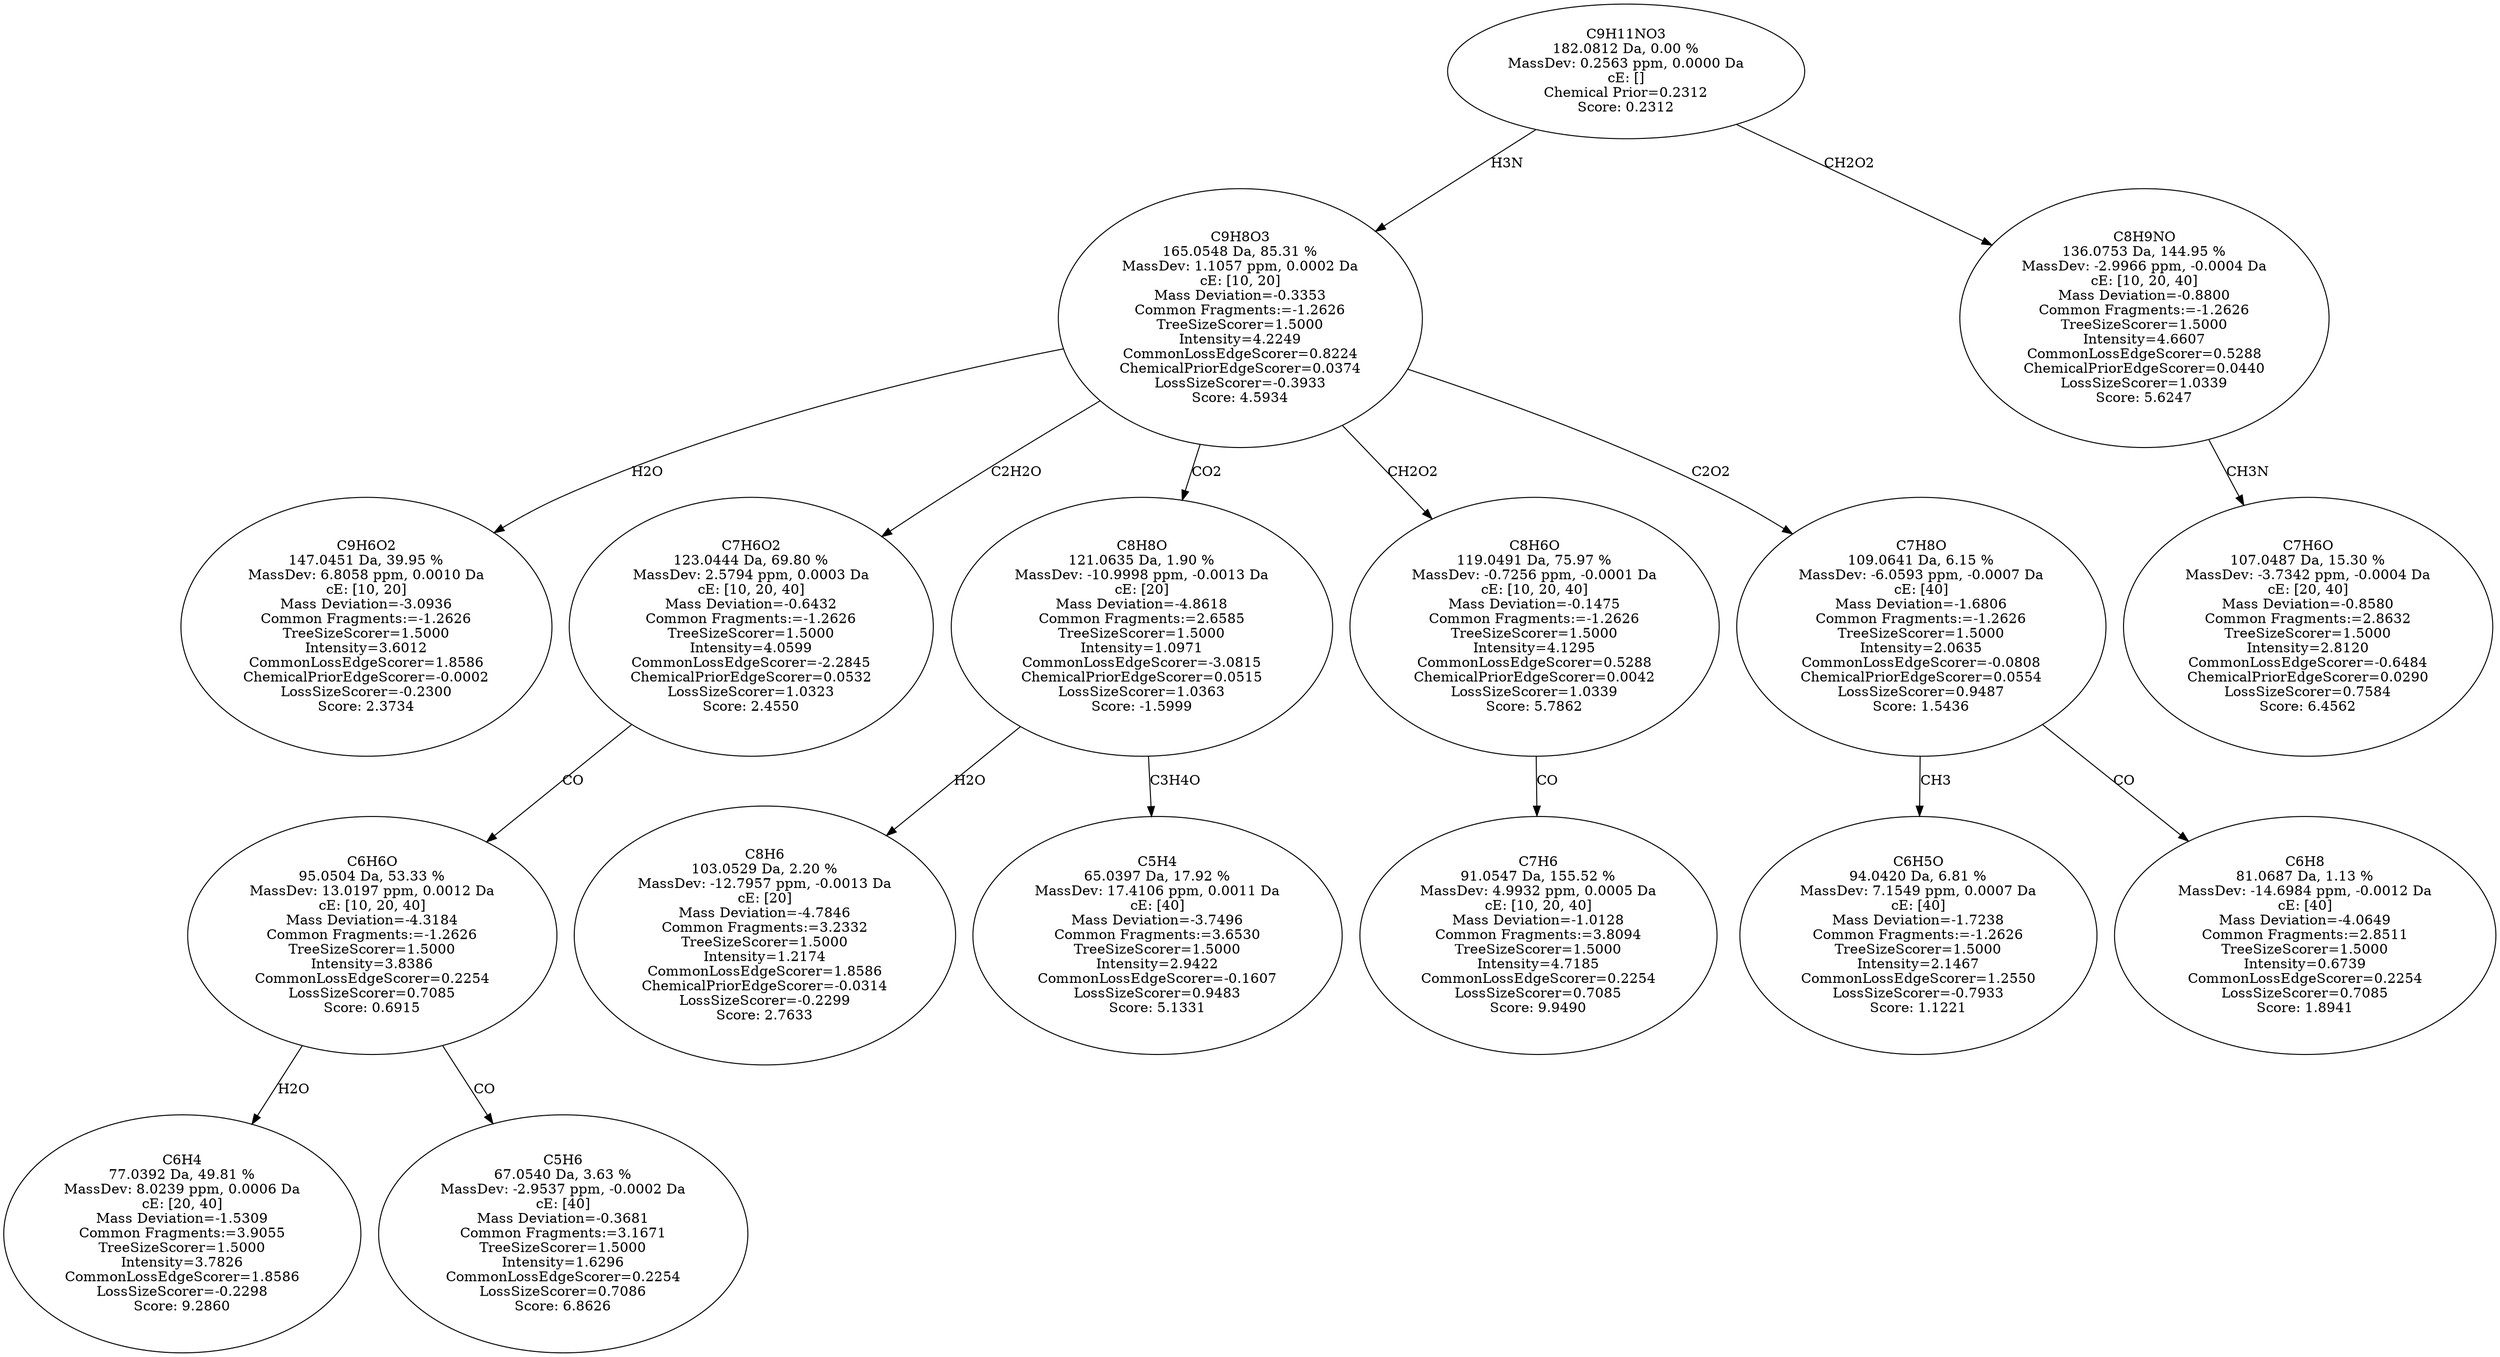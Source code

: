 strict digraph {
v1 [label="C9H6O2\n147.0451 Da, 39.95 %\nMassDev: 6.8058 ppm, 0.0010 Da\ncE: [10, 20]\nMass Deviation=-3.0936\nCommon Fragments:=-1.2626\nTreeSizeScorer=1.5000\nIntensity=3.6012\nCommonLossEdgeScorer=1.8586\nChemicalPriorEdgeScorer=-0.0002\nLossSizeScorer=-0.2300\nScore: 2.3734"];
v2 [label="C6H4\n77.0392 Da, 49.81 %\nMassDev: 8.0239 ppm, 0.0006 Da\ncE: [20, 40]\nMass Deviation=-1.5309\nCommon Fragments:=3.9055\nTreeSizeScorer=1.5000\nIntensity=3.7826\nCommonLossEdgeScorer=1.8586\nLossSizeScorer=-0.2298\nScore: 9.2860"];
v3 [label="C5H6\n67.0540 Da, 3.63 %\nMassDev: -2.9537 ppm, -0.0002 Da\ncE: [40]\nMass Deviation=-0.3681\nCommon Fragments:=3.1671\nTreeSizeScorer=1.5000\nIntensity=1.6296\nCommonLossEdgeScorer=0.2254\nLossSizeScorer=0.7086\nScore: 6.8626"];
v4 [label="C6H6O\n95.0504 Da, 53.33 %\nMassDev: 13.0197 ppm, 0.0012 Da\ncE: [10, 20, 40]\nMass Deviation=-4.3184\nCommon Fragments:=-1.2626\nTreeSizeScorer=1.5000\nIntensity=3.8386\nCommonLossEdgeScorer=0.2254\nLossSizeScorer=0.7085\nScore: 0.6915"];
v5 [label="C7H6O2\n123.0444 Da, 69.80 %\nMassDev: 2.5794 ppm, 0.0003 Da\ncE: [10, 20, 40]\nMass Deviation=-0.6432\nCommon Fragments:=-1.2626\nTreeSizeScorer=1.5000\nIntensity=4.0599\nCommonLossEdgeScorer=-2.2845\nChemicalPriorEdgeScorer=0.0532\nLossSizeScorer=1.0323\nScore: 2.4550"];
v6 [label="C8H6\n103.0529 Da, 2.20 %\nMassDev: -12.7957 ppm, -0.0013 Da\ncE: [20]\nMass Deviation=-4.7846\nCommon Fragments:=3.2332\nTreeSizeScorer=1.5000\nIntensity=1.2174\nCommonLossEdgeScorer=1.8586\nChemicalPriorEdgeScorer=-0.0314\nLossSizeScorer=-0.2299\nScore: 2.7633"];
v7 [label="C5H4\n65.0397 Da, 17.92 %\nMassDev: 17.4106 ppm, 0.0011 Da\ncE: [40]\nMass Deviation=-3.7496\nCommon Fragments:=3.6530\nTreeSizeScorer=1.5000\nIntensity=2.9422\nCommonLossEdgeScorer=-0.1607\nLossSizeScorer=0.9483\nScore: 5.1331"];
v8 [label="C8H8O\n121.0635 Da, 1.90 %\nMassDev: -10.9998 ppm, -0.0013 Da\ncE: [20]\nMass Deviation=-4.8618\nCommon Fragments:=2.6585\nTreeSizeScorer=1.5000\nIntensity=1.0971\nCommonLossEdgeScorer=-3.0815\nChemicalPriorEdgeScorer=0.0515\nLossSizeScorer=1.0363\nScore: -1.5999"];
v9 [label="C7H6\n91.0547 Da, 155.52 %\nMassDev: 4.9932 ppm, 0.0005 Da\ncE: [10, 20, 40]\nMass Deviation=-1.0128\nCommon Fragments:=3.8094\nTreeSizeScorer=1.5000\nIntensity=4.7185\nCommonLossEdgeScorer=0.2254\nLossSizeScorer=0.7085\nScore: 9.9490"];
v10 [label="C8H6O\n119.0491 Da, 75.97 %\nMassDev: -0.7256 ppm, -0.0001 Da\ncE: [10, 20, 40]\nMass Deviation=-0.1475\nCommon Fragments:=-1.2626\nTreeSizeScorer=1.5000\nIntensity=4.1295\nCommonLossEdgeScorer=0.5288\nChemicalPriorEdgeScorer=0.0042\nLossSizeScorer=1.0339\nScore: 5.7862"];
v11 [label="C6H5O\n94.0420 Da, 6.81 %\nMassDev: 7.1549 ppm, 0.0007 Da\ncE: [40]\nMass Deviation=-1.7238\nCommon Fragments:=-1.2626\nTreeSizeScorer=1.5000\nIntensity=2.1467\nCommonLossEdgeScorer=1.2550\nLossSizeScorer=-0.7933\nScore: 1.1221"];
v12 [label="C6H8\n81.0687 Da, 1.13 %\nMassDev: -14.6984 ppm, -0.0012 Da\ncE: [40]\nMass Deviation=-4.0649\nCommon Fragments:=2.8511\nTreeSizeScorer=1.5000\nIntensity=0.6739\nCommonLossEdgeScorer=0.2254\nLossSizeScorer=0.7085\nScore: 1.8941"];
v13 [label="C7H8O\n109.0641 Da, 6.15 %\nMassDev: -6.0593 ppm, -0.0007 Da\ncE: [40]\nMass Deviation=-1.6806\nCommon Fragments:=-1.2626\nTreeSizeScorer=1.5000\nIntensity=2.0635\nCommonLossEdgeScorer=-0.0808\nChemicalPriorEdgeScorer=0.0554\nLossSizeScorer=0.9487\nScore: 1.5436"];
v14 [label="C9H8O3\n165.0548 Da, 85.31 %\nMassDev: 1.1057 ppm, 0.0002 Da\ncE: [10, 20]\nMass Deviation=-0.3353\nCommon Fragments:=-1.2626\nTreeSizeScorer=1.5000\nIntensity=4.2249\nCommonLossEdgeScorer=0.8224\nChemicalPriorEdgeScorer=0.0374\nLossSizeScorer=-0.3933\nScore: 4.5934"];
v15 [label="C7H6O\n107.0487 Da, 15.30 %\nMassDev: -3.7342 ppm, -0.0004 Da\ncE: [20, 40]\nMass Deviation=-0.8580\nCommon Fragments:=2.8632\nTreeSizeScorer=1.5000\nIntensity=2.8120\nCommonLossEdgeScorer=-0.6484\nChemicalPriorEdgeScorer=0.0290\nLossSizeScorer=0.7584\nScore: 6.4562"];
v16 [label="C8H9NO\n136.0753 Da, 144.95 %\nMassDev: -2.9966 ppm, -0.0004 Da\ncE: [10, 20, 40]\nMass Deviation=-0.8800\nCommon Fragments:=-1.2626\nTreeSizeScorer=1.5000\nIntensity=4.6607\nCommonLossEdgeScorer=0.5288\nChemicalPriorEdgeScorer=0.0440\nLossSizeScorer=1.0339\nScore: 5.6247"];
v17 [label="C9H11NO3\n182.0812 Da, 0.00 %\nMassDev: 0.2563 ppm, 0.0000 Da\ncE: []\nChemical Prior=0.2312\nScore: 0.2312"];
v14 -> v1 [label="H2O"];
v4 -> v2 [label="H2O"];
v4 -> v3 [label="CO"];
v5 -> v4 [label="CO"];
v14 -> v5 [label="C2H2O"];
v8 -> v6 [label="H2O"];
v8 -> v7 [label="C3H4O"];
v14 -> v8 [label="CO2"];
v10 -> v9 [label="CO"];
v14 -> v10 [label="CH2O2"];
v13 -> v11 [label="CH3"];
v13 -> v12 [label="CO"];
v14 -> v13 [label="C2O2"];
v17 -> v14 [label="H3N"];
v16 -> v15 [label="CH3N"];
v17 -> v16 [label="CH2O2"];
}